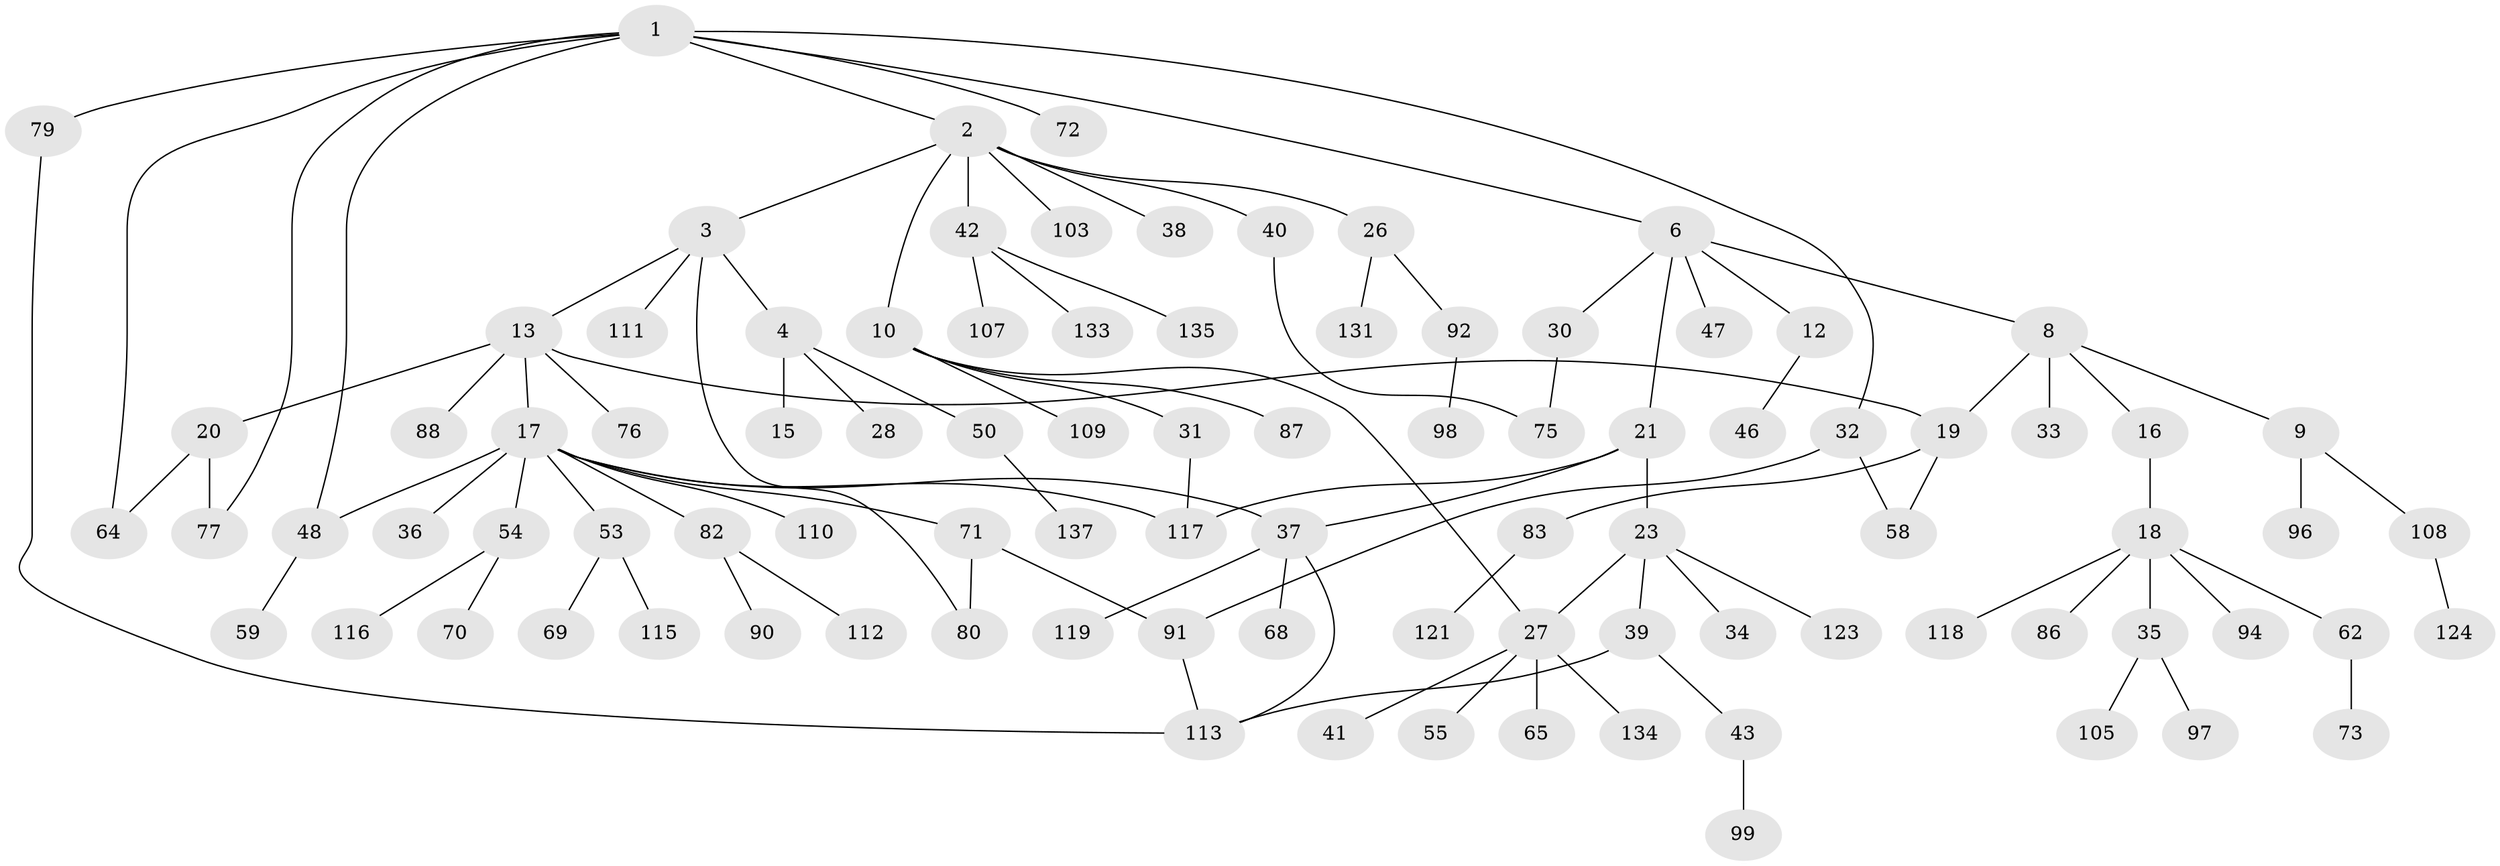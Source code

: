 // original degree distribution, {4: 0.07913669064748201, 8: 0.007194244604316547, 5: 0.04316546762589928, 6: 0.04316546762589928, 3: 0.1223021582733813, 2: 0.30935251798561153, 1: 0.39568345323741005}
// Generated by graph-tools (version 1.1) at 2025/41/03/06/25 10:41:27]
// undirected, 93 vertices, 107 edges
graph export_dot {
graph [start="1"]
  node [color=gray90,style=filled];
  1 [super="+5"];
  2 [super="+14"];
  3 [super="+57"];
  4 [super="+11"];
  6 [super="+7"];
  8 [super="+51"];
  9 [super="+60"];
  10;
  12 [super="+45"];
  13 [super="+25"];
  15 [super="+61"];
  16;
  17 [super="+24"];
  18 [super="+29"];
  19 [super="+52"];
  20 [super="+63"];
  21 [super="+22"];
  23 [super="+78"];
  26 [super="+67"];
  27 [super="+122"];
  28;
  30 [super="+129"];
  31 [super="+93"];
  32 [super="+125"];
  33 [super="+56"];
  34;
  35 [super="+95"];
  36 [super="+49"];
  37 [super="+44"];
  38;
  39;
  40;
  41 [super="+120"];
  42 [super="+81"];
  43 [super="+89"];
  46;
  47 [super="+101"];
  48 [super="+127"];
  50 [super="+74"];
  53 [super="+66"];
  54 [super="+102"];
  55;
  58;
  59;
  62 [super="+126"];
  64 [super="+114"];
  65 [super="+130"];
  68;
  69;
  70;
  71 [super="+104"];
  72;
  73 [super="+85"];
  75;
  76;
  77 [super="+106"];
  79;
  80 [super="+138"];
  82 [super="+84"];
  83 [super="+100"];
  86;
  87;
  88;
  90;
  91 [super="+139"];
  92;
  94;
  96;
  97;
  98;
  99;
  103;
  105;
  107;
  108;
  109;
  110;
  111;
  112;
  113;
  115;
  116;
  117 [super="+136"];
  118;
  119;
  121;
  123 [super="+132"];
  124 [super="+128"];
  131;
  133;
  134;
  135;
  137;
  1 -- 2;
  1 -- 32;
  1 -- 48;
  1 -- 64;
  1 -- 6;
  1 -- 72;
  1 -- 77;
  1 -- 79;
  2 -- 3;
  2 -- 10;
  2 -- 26;
  2 -- 38;
  2 -- 40;
  2 -- 42;
  2 -- 103;
  3 -- 4;
  3 -- 13;
  3 -- 80;
  3 -- 111;
  4 -- 15 [weight=2];
  4 -- 50;
  4 -- 28;
  6 -- 12;
  6 -- 21;
  6 -- 30;
  6 -- 8;
  6 -- 47;
  8 -- 9;
  8 -- 16;
  8 -- 33;
  8 -- 19;
  9 -- 96;
  9 -- 108;
  10 -- 31;
  10 -- 87;
  10 -- 109;
  10 -- 27;
  12 -- 46;
  13 -- 17;
  13 -- 19;
  13 -- 20;
  13 -- 76;
  13 -- 88;
  16 -- 18;
  17 -- 36;
  17 -- 37;
  17 -- 71;
  17 -- 48;
  17 -- 82;
  17 -- 117;
  17 -- 53;
  17 -- 54;
  17 -- 110;
  18 -- 62;
  18 -- 35;
  18 -- 118;
  18 -- 86;
  18 -- 94;
  19 -- 58;
  19 -- 83;
  20 -- 64;
  20 -- 77;
  21 -- 23;
  21 -- 37;
  21 -- 117;
  23 -- 27;
  23 -- 34;
  23 -- 39;
  23 -- 123;
  26 -- 92;
  26 -- 131;
  27 -- 41;
  27 -- 55;
  27 -- 65;
  27 -- 134;
  30 -- 75;
  31 -- 117;
  32 -- 58;
  32 -- 91;
  35 -- 105;
  35 -- 97;
  37 -- 68;
  37 -- 113;
  37 -- 119;
  39 -- 43;
  39 -- 113;
  40 -- 75;
  42 -- 107;
  42 -- 133;
  42 -- 135;
  43 -- 99;
  48 -- 59;
  50 -- 137;
  53 -- 69;
  53 -- 115;
  54 -- 70;
  54 -- 116;
  62 -- 73 [weight=2];
  71 -- 91;
  71 -- 80;
  79 -- 113;
  82 -- 90;
  82 -- 112;
  83 -- 121;
  91 -- 113;
  92 -- 98;
  108 -- 124;
}
